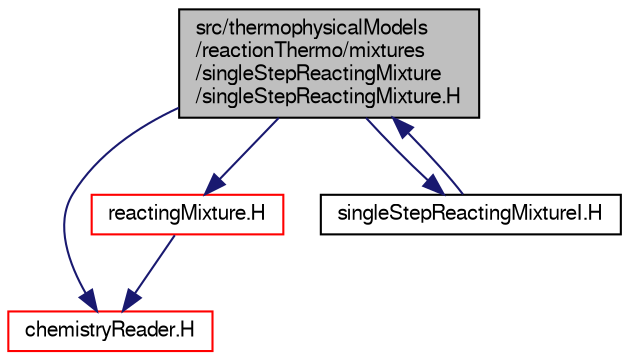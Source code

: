 digraph "src/thermophysicalModels/reactionThermo/mixtures/singleStepReactingMixture/singleStepReactingMixture.H"
{
  bgcolor="transparent";
  edge [fontname="FreeSans",fontsize="10",labelfontname="FreeSans",labelfontsize="10"];
  node [fontname="FreeSans",fontsize="10",shape=record];
  Node0 [label="src/thermophysicalModels\l/reactionThermo/mixtures\l/singleStepReactingMixture\l/singleStepReactingMixture.H",height=0.2,width=0.4,color="black", fillcolor="grey75", style="filled", fontcolor="black"];
  Node0 -> Node1 [color="midnightblue",fontsize="10",style="solid",fontname="FreeSans"];
  Node1 [label="chemistryReader.H",height=0.2,width=0.4,color="red",URL="$a16115.html"];
  Node0 -> Node98 [color="midnightblue",fontsize="10",style="solid",fontname="FreeSans"];
  Node98 [label="reactingMixture.H",height=0.2,width=0.4,color="red",URL="$a16193.html"];
  Node98 -> Node1 [color="midnightblue",fontsize="10",style="solid",fontname="FreeSans"];
  Node0 -> Node314 [color="midnightblue",fontsize="10",style="solid",fontname="FreeSans"];
  Node314 [label="singleStepReactingMixtureI.H",height=0.2,width=0.4,color="black",URL="$a16202.html"];
  Node314 -> Node0 [color="midnightblue",fontsize="10",style="solid",fontname="FreeSans"];
}
